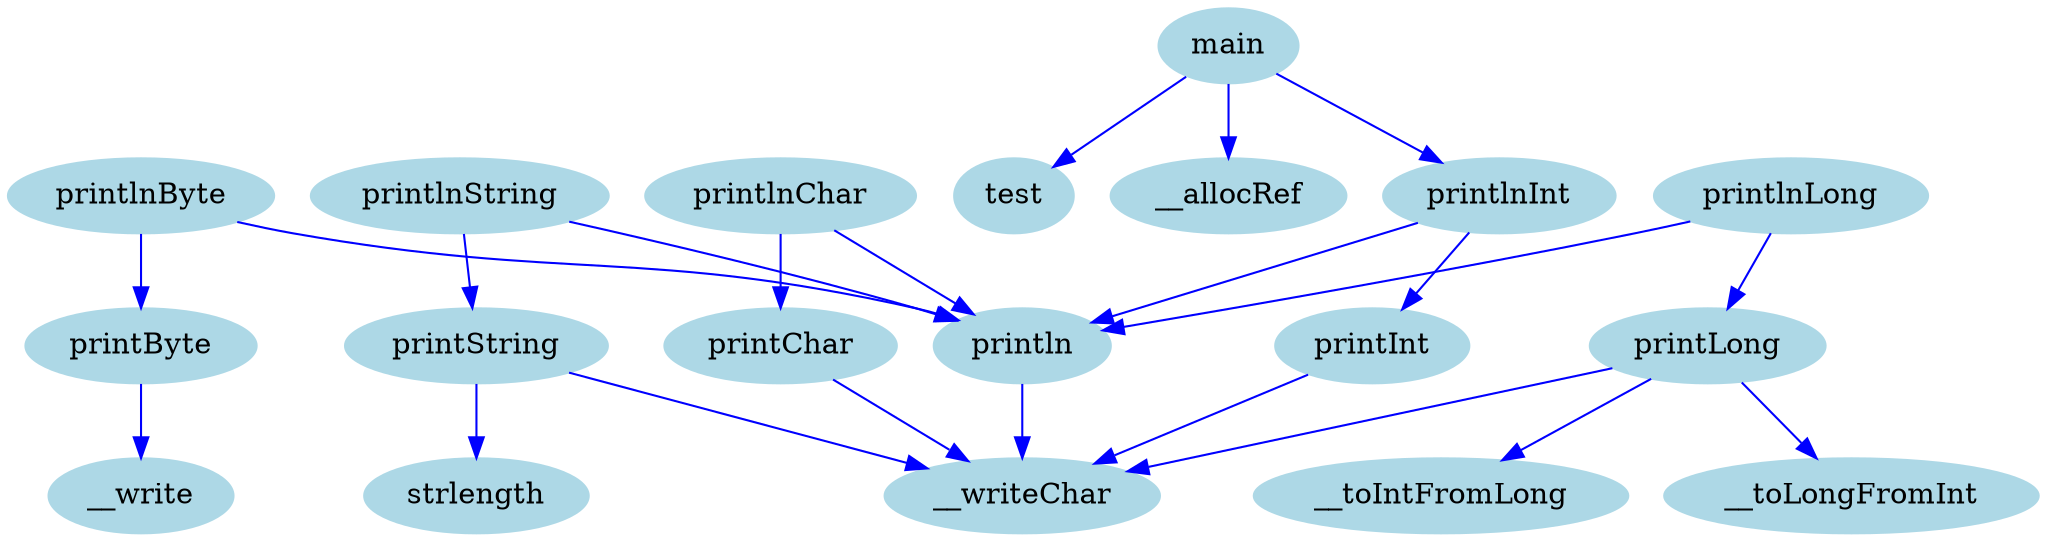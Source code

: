 digraph CallGraph {
    node [shape=ellipse, style=filled, color=lightblue];

    "__write";
    "printByte";
    "printlnByte";
    "printChar";
    "printlnChar";
    "strlength";
    "printString";
    "printlnString";
    "printInt";
    "__toLongFromInt";
    "__toIntFromLong";
    "__writeChar";
    "println";
    "printLong";
    "printlnLong";
    "printlnInt";
    "__allocRef";
    "test";
    "main";

    "printByte" -> "__write" [color=blue];
    "printlnByte" -> "println" [color=blue];
    "printlnByte" -> "printByte" [color=blue];
    "printChar" -> "__writeChar" [color=blue];
    "printlnChar" -> "println" [color=blue];
    "printlnChar" -> "printChar" [color=blue];
    "printString" -> "strlength" [color=blue];
    "printString" -> "__writeChar" [color=blue];
    "printlnString" -> "println" [color=blue];
    "printlnString" -> "printString" [color=blue];
    "printInt" -> "__writeChar" [color=blue];
    "println" -> "__writeChar" [color=blue];
    "printLong" -> "__toLongFromInt" [color=blue];
    "printLong" -> "__toIntFromLong" [color=blue];
    "printLong" -> "__writeChar" [color=blue];
    "printlnLong" -> "println" [color=blue];
    "printlnLong" -> "printLong" [color=blue];
    "printlnInt" -> "println" [color=blue];
    "printlnInt" -> "printInt" [color=blue];
    "main" -> "printlnInt" [color=blue];
    "main" -> "__allocRef" [color=blue];
    "main" -> "test" [color=blue];
}
